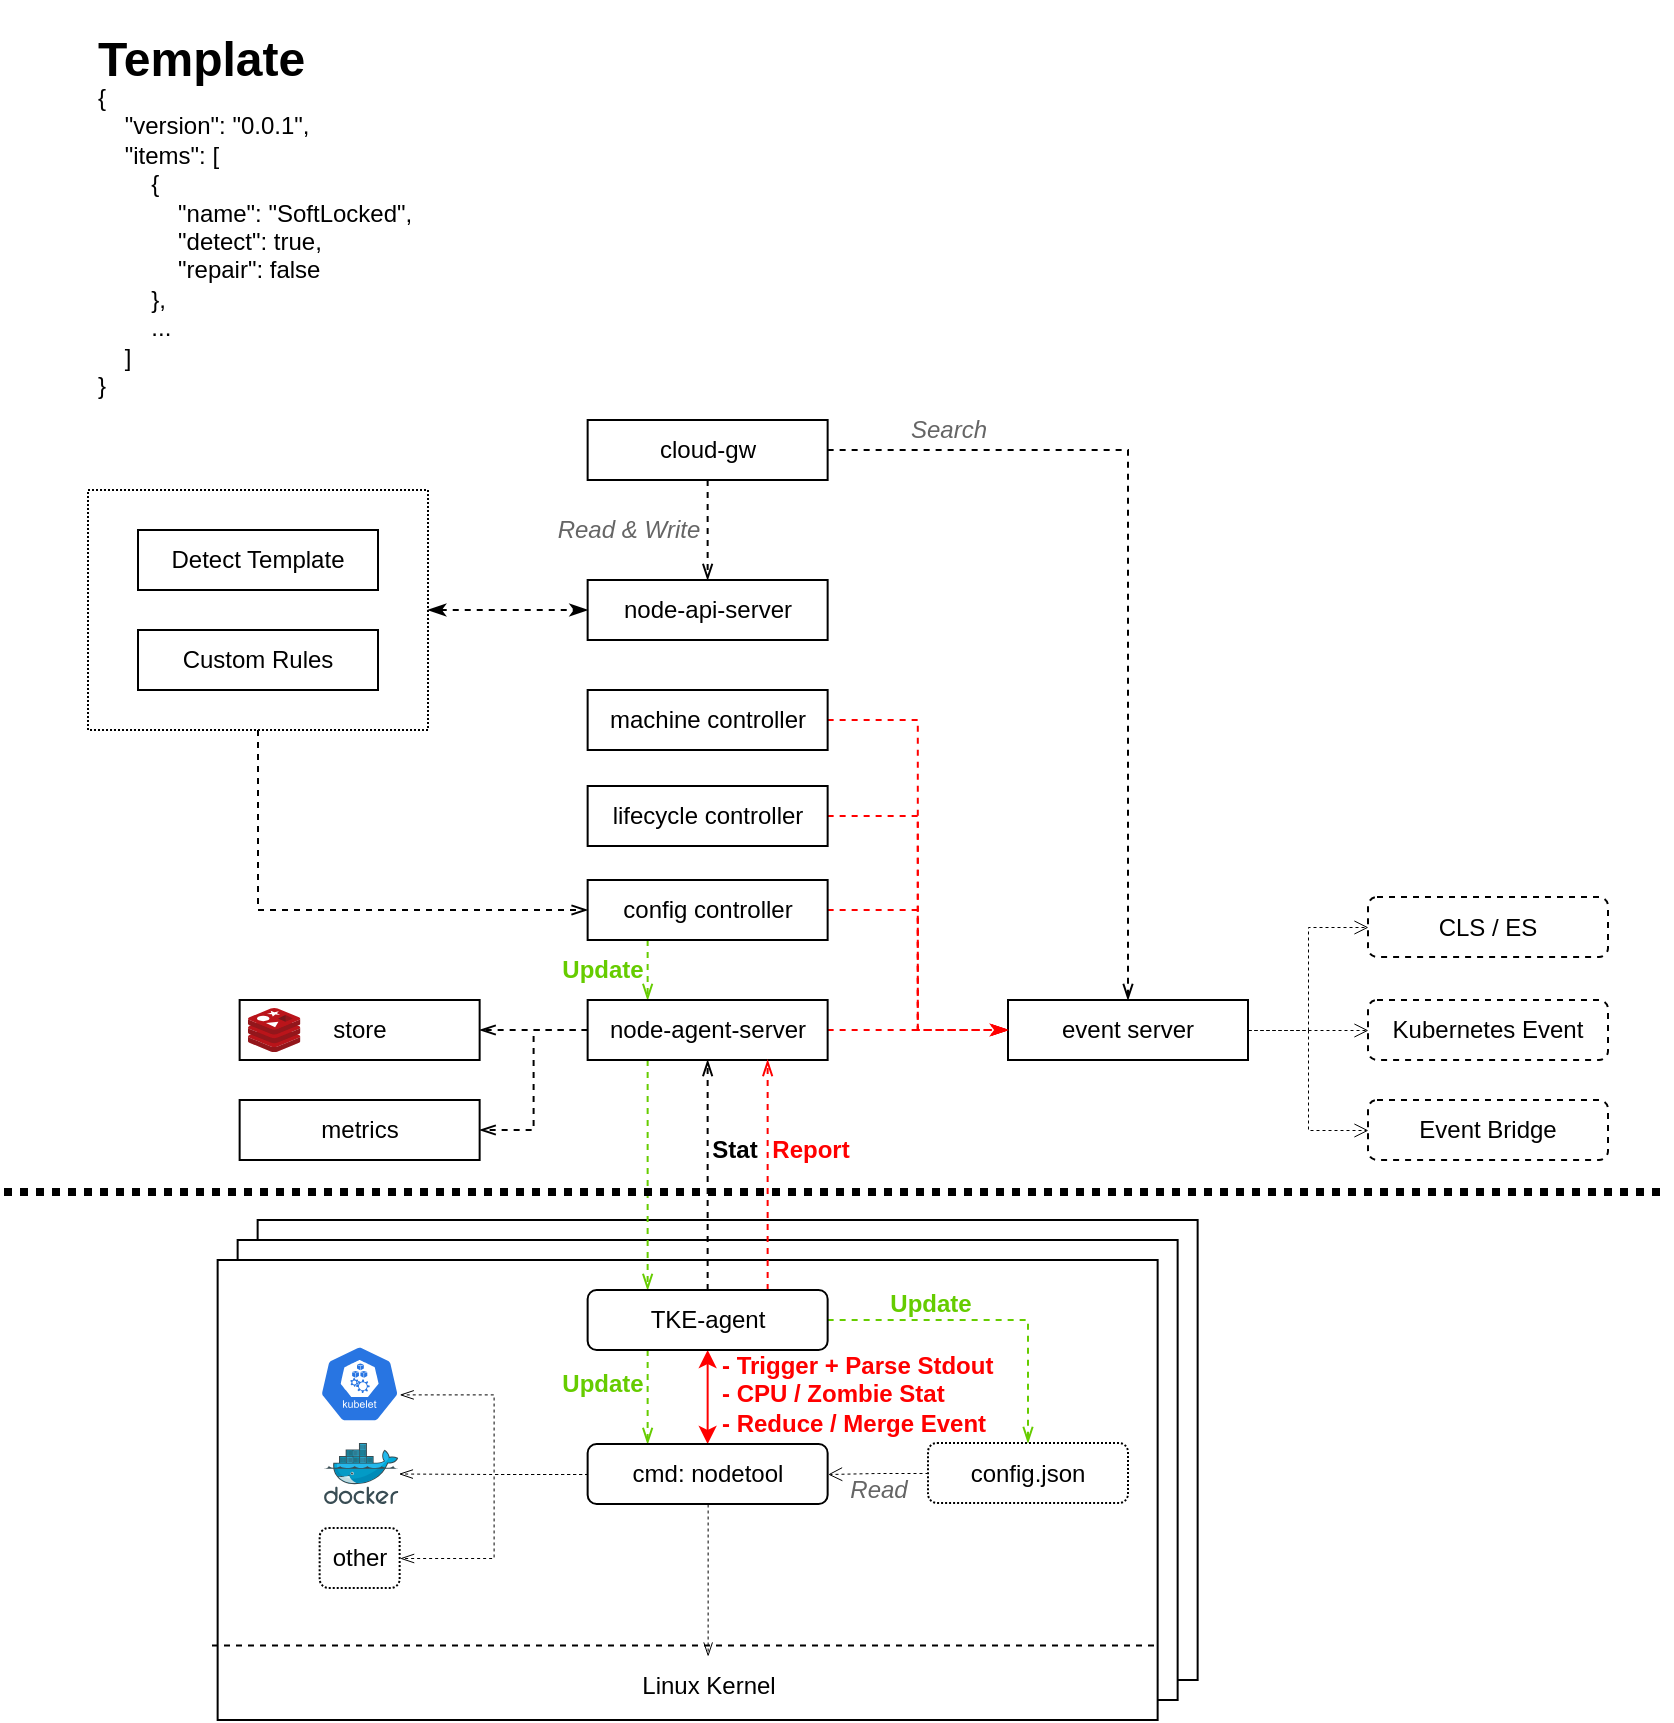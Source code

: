 <mxfile version="20.7.4" type="github">
  <diagram id="f106602c-feb2-e66a-4537-3a34d633f6aa" name="Page-1">
    <mxGraphModel dx="1553" dy="1755" grid="1" gridSize="10" guides="1" tooltips="1" connect="1" arrows="1" fold="1" page="1" pageScale="1" pageWidth="1169" pageHeight="827" background="none" math="0" shadow="0">
      <root>
        <mxCell id="0" />
        <mxCell id="1" parent="0" />
        <mxCell id="E83LfCt-5mSgFqh6B69Y-653" value="" style="whiteSpace=wrap;html=1;" vertex="1" parent="1">
          <mxGeometry x="295.82" y="490" width="470" height="230" as="geometry" />
        </mxCell>
        <mxCell id="E83LfCt-5mSgFqh6B69Y-652" value="" style="whiteSpace=wrap;html=1;" vertex="1" parent="1">
          <mxGeometry x="285.82" y="500" width="470" height="230" as="geometry" />
        </mxCell>
        <mxCell id="E83LfCt-5mSgFqh6B69Y-599" value="" style="whiteSpace=wrap;html=1;" vertex="1" parent="1">
          <mxGeometry x="275.82" y="510" width="470" height="230" as="geometry" />
        </mxCell>
        <mxCell id="E83LfCt-5mSgFqh6B69Y-640" style="edgeStyle=orthogonalEdgeStyle;rounded=0;orthogonalLoop=1;jettySize=auto;html=1;exitX=0.5;exitY=1;exitDx=0;exitDy=0;entryX=0.5;entryY=0;entryDx=0;entryDy=0;dashed=1;strokeColor=#000000;strokeWidth=1;fontFamily=Helvetica;fontSize=12;fontColor=#FF0000;endArrow=openThin;endFill=0;" edge="1" parent="1" source="E83LfCt-5mSgFqh6B69Y-588" target="E83LfCt-5mSgFqh6B69Y-589">
          <mxGeometry relative="1" as="geometry" />
        </mxCell>
        <mxCell id="E83LfCt-5mSgFqh6B69Y-657" style="edgeStyle=orthogonalEdgeStyle;rounded=0;orthogonalLoop=1;jettySize=auto;html=1;exitX=1;exitY=0.5;exitDx=0;exitDy=0;entryX=0.5;entryY=0;entryDx=0;entryDy=0;dashed=1;strokeColor=#000000;strokeWidth=1;fontFamily=Helvetica;fontSize=12;fontColor=#000000;startArrow=none;startFill=0;endArrow=openThin;endFill=0;" edge="1" parent="1" source="E83LfCt-5mSgFqh6B69Y-588" target="E83LfCt-5mSgFqh6B69Y-595">
          <mxGeometry relative="1" as="geometry" />
        </mxCell>
        <mxCell id="E83LfCt-5mSgFqh6B69Y-588" value="cloud-gw" style="whiteSpace=wrap;html=1;" vertex="1" parent="1">
          <mxGeometry x="460.82" y="90" width="120" height="30" as="geometry" />
        </mxCell>
        <mxCell id="E83LfCt-5mSgFqh6B69Y-589" value="node-api-server" style="whiteSpace=wrap;html=1;" vertex="1" parent="1">
          <mxGeometry x="460.82" y="170" width="120" height="30" as="geometry" />
        </mxCell>
        <mxCell id="E83LfCt-5mSgFqh6B69Y-590" value="Detect Template" style="whiteSpace=wrap;html=1;" vertex="1" parent="1">
          <mxGeometry x="236" y="145" width="120" height="30" as="geometry" />
        </mxCell>
        <mxCell id="E83LfCt-5mSgFqh6B69Y-591" value="Custom Rules" style="whiteSpace=wrap;html=1;" vertex="1" parent="1">
          <mxGeometry x="236" y="195" width="120" height="30" as="geometry" />
        </mxCell>
        <mxCell id="E83LfCt-5mSgFqh6B69Y-642" style="edgeStyle=orthogonalEdgeStyle;rounded=0;orthogonalLoop=1;jettySize=auto;html=1;exitX=1;exitY=0.5;exitDx=0;exitDy=0;entryX=0;entryY=0.5;entryDx=0;entryDy=0;dashed=1;strokeColor=#FF0000;strokeWidth=1;fontFamily=Helvetica;fontSize=12;fontColor=#FF0000;endArrow=openThin;endFill=0;fillColor=#f8cecc;" edge="1" parent="1" source="E83LfCt-5mSgFqh6B69Y-592" target="E83LfCt-5mSgFqh6B69Y-595">
          <mxGeometry relative="1" as="geometry" />
        </mxCell>
        <mxCell id="E83LfCt-5mSgFqh6B69Y-592" value="machine controller" style="whiteSpace=wrap;html=1;" vertex="1" parent="1">
          <mxGeometry x="460.82" y="225" width="120" height="30" as="geometry" />
        </mxCell>
        <mxCell id="E83LfCt-5mSgFqh6B69Y-636" style="edgeStyle=orthogonalEdgeStyle;rounded=0;orthogonalLoop=1;jettySize=auto;html=1;exitX=0.25;exitY=1;exitDx=0;exitDy=0;entryX=0.25;entryY=0;entryDx=0;entryDy=0;dashed=1;strokeWidth=1;fontFamily=Helvetica;fontSize=12;fontColor=#FF0000;endArrow=openThin;endFill=0;fillColor=#d5e8d4;strokeColor=#66CC00;" edge="1" parent="1" source="E83LfCt-5mSgFqh6B69Y-593" target="E83LfCt-5mSgFqh6B69Y-594">
          <mxGeometry relative="1" as="geometry" />
        </mxCell>
        <mxCell id="E83LfCt-5mSgFqh6B69Y-643" style="edgeStyle=orthogonalEdgeStyle;rounded=0;orthogonalLoop=1;jettySize=auto;html=1;exitX=1;exitY=0.5;exitDx=0;exitDy=0;dashed=1;strokeColor=#FF0000;strokeWidth=1;fontFamily=Helvetica;fontSize=12;fontColor=#FF0000;endArrow=openThin;endFill=0;entryX=0;entryY=0.5;entryDx=0;entryDy=0;fillColor=#f8cecc;" edge="1" parent="1" source="E83LfCt-5mSgFqh6B69Y-593" target="E83LfCt-5mSgFqh6B69Y-595">
          <mxGeometry relative="1" as="geometry">
            <mxPoint x="671" y="390" as="targetPoint" />
          </mxGeometry>
        </mxCell>
        <mxCell id="E83LfCt-5mSgFqh6B69Y-593" value="config controller" style="whiteSpace=wrap;html=1;" vertex="1" parent="1">
          <mxGeometry x="460.82" y="320" width="120" height="30" as="geometry" />
        </mxCell>
        <mxCell id="E83LfCt-5mSgFqh6B69Y-635" style="edgeStyle=orthogonalEdgeStyle;rounded=0;orthogonalLoop=1;jettySize=auto;html=1;exitX=0.25;exitY=1;exitDx=0;exitDy=0;entryX=0.25;entryY=0;entryDx=0;entryDy=0;strokeWidth=1;fontFamily=Helvetica;fontSize=12;fontColor=#FF0000;endArrow=openThin;endFill=0;fillColor=#d5e8d4;strokeColor=#66CC00;dashed=1;" edge="1" parent="1" source="E83LfCt-5mSgFqh6B69Y-594" target="E83LfCt-5mSgFqh6B69Y-600">
          <mxGeometry relative="1" as="geometry" />
        </mxCell>
        <mxCell id="E83LfCt-5mSgFqh6B69Y-646" style="edgeStyle=orthogonalEdgeStyle;rounded=0;orthogonalLoop=1;jettySize=auto;html=1;exitX=0;exitY=0.5;exitDx=0;exitDy=0;entryX=1;entryY=0.5;entryDx=0;entryDy=0;dashed=1;strokeColor=#000000;strokeWidth=1;fontFamily=Helvetica;fontSize=12;fontColor=#FF0000;endArrow=openThin;endFill=0;" edge="1" parent="1" source="E83LfCt-5mSgFqh6B69Y-594" target="E83LfCt-5mSgFqh6B69Y-631">
          <mxGeometry relative="1" as="geometry" />
        </mxCell>
        <mxCell id="E83LfCt-5mSgFqh6B69Y-649" style="edgeStyle=orthogonalEdgeStyle;rounded=0;orthogonalLoop=1;jettySize=auto;html=1;exitX=0;exitY=0.5;exitDx=0;exitDy=0;entryX=1;entryY=0.5;entryDx=0;entryDy=0;dashed=1;strokeColor=#000000;strokeWidth=1;fontFamily=Helvetica;fontSize=12;fontColor=#FF0000;endArrow=openThin;endFill=0;" edge="1" parent="1" source="E83LfCt-5mSgFqh6B69Y-594" target="E83LfCt-5mSgFqh6B69Y-648">
          <mxGeometry relative="1" as="geometry" />
        </mxCell>
        <mxCell id="E83LfCt-5mSgFqh6B69Y-650" style="edgeStyle=orthogonalEdgeStyle;rounded=0;orthogonalLoop=1;jettySize=auto;html=1;exitX=1;exitY=0.5;exitDx=0;exitDy=0;dashed=1;strokeColor=#FF0000;strokeWidth=1;fontFamily=Helvetica;fontSize=12;fontColor=#FF0000;endArrow=openThin;endFill=0;" edge="1" parent="1" source="E83LfCt-5mSgFqh6B69Y-594">
          <mxGeometry relative="1" as="geometry">
            <mxPoint x="671" y="395" as="targetPoint" />
          </mxGeometry>
        </mxCell>
        <mxCell id="E83LfCt-5mSgFqh6B69Y-594" value="node-agent-server" style="whiteSpace=wrap;html=1;" vertex="1" parent="1">
          <mxGeometry x="460.82" y="380" width="120" height="30" as="geometry" />
        </mxCell>
        <mxCell id="E83LfCt-5mSgFqh6B69Y-617" style="edgeStyle=none;rounded=0;orthogonalLoop=1;jettySize=auto;html=1;exitX=1;exitY=0.5;exitDx=0;exitDy=0;entryX=0;entryY=0.5;entryDx=0;entryDy=0;strokeWidth=0.5;endArrow=open;endFill=0;dashed=1;" edge="1" parent="1" source="E83LfCt-5mSgFqh6B69Y-595" target="E83LfCt-5mSgFqh6B69Y-596">
          <mxGeometry relative="1" as="geometry" />
        </mxCell>
        <mxCell id="E83LfCt-5mSgFqh6B69Y-595" value="event server" style="whiteSpace=wrap;html=1;" vertex="1" parent="1">
          <mxGeometry x="671" y="380" width="120" height="30" as="geometry" />
        </mxCell>
        <mxCell id="E83LfCt-5mSgFqh6B69Y-596" value="Kubernetes Event" style="whiteSpace=wrap;html=1;rounded=1;dashed=1;" vertex="1" parent="1">
          <mxGeometry x="851" y="380" width="120" height="30" as="geometry" />
        </mxCell>
        <mxCell id="E83LfCt-5mSgFqh6B69Y-597" value="Event Bridge" style="whiteSpace=wrap;html=1;dashed=1;strokeWidth=1;rounded=1;" vertex="1" parent="1">
          <mxGeometry x="851" y="430" width="120" height="30" as="geometry" />
        </mxCell>
        <mxCell id="E83LfCt-5mSgFqh6B69Y-598" value="CLS / ES" style="whiteSpace=wrap;html=1;rounded=1;dashed=1;" vertex="1" parent="1">
          <mxGeometry x="851" y="328.5" width="120" height="30" as="geometry" />
        </mxCell>
        <mxCell id="E83LfCt-5mSgFqh6B69Y-624" style="edgeStyle=orthogonalEdgeStyle;rounded=0;orthogonalLoop=1;jettySize=auto;html=1;exitX=0.5;exitY=1;exitDx=0;exitDy=0;entryX=0.5;entryY=0;entryDx=0;entryDy=0;strokeWidth=1;endArrow=classic;endFill=1;startArrow=classic;startFill=1;strokeColor=#FF0000;" edge="1" parent="1" source="E83LfCt-5mSgFqh6B69Y-600" target="E83LfCt-5mSgFqh6B69Y-609">
          <mxGeometry relative="1" as="geometry" />
        </mxCell>
        <mxCell id="E83LfCt-5mSgFqh6B69Y-625" style="edgeStyle=orthogonalEdgeStyle;rounded=0;orthogonalLoop=1;jettySize=auto;html=1;exitX=0.25;exitY=1;exitDx=0;exitDy=0;entryX=0.25;entryY=0;entryDx=0;entryDy=0;strokeWidth=1;endArrow=openThin;endFill=0;dashed=1;fillColor=#d5e8d4;strokeColor=#66CC00;" edge="1" parent="1" source="E83LfCt-5mSgFqh6B69Y-600" target="E83LfCt-5mSgFqh6B69Y-609">
          <mxGeometry relative="1" as="geometry" />
        </mxCell>
        <mxCell id="E83LfCt-5mSgFqh6B69Y-626" style="edgeStyle=orthogonalEdgeStyle;rounded=0;orthogonalLoop=1;jettySize=auto;html=1;exitX=1;exitY=0.5;exitDx=0;exitDy=0;entryX=0.5;entryY=0;entryDx=0;entryDy=0;dashed=1;strokeWidth=1;endArrow=openThin;endFill=0;fillColor=#d5e8d4;strokeColor=#66CC00;" edge="1" parent="1" source="E83LfCt-5mSgFqh6B69Y-600" target="E83LfCt-5mSgFqh6B69Y-610">
          <mxGeometry relative="1" as="geometry" />
        </mxCell>
        <mxCell id="E83LfCt-5mSgFqh6B69Y-644" style="edgeStyle=orthogonalEdgeStyle;rounded=0;orthogonalLoop=1;jettySize=auto;html=1;exitX=0.75;exitY=0;exitDx=0;exitDy=0;entryX=0.75;entryY=1;entryDx=0;entryDy=0;dashed=1;strokeColor=#FF0000;strokeWidth=1;fontFamily=Helvetica;fontSize=12;fontColor=#FF0000;endArrow=openThin;endFill=0;fillColor=#f8cecc;" edge="1" parent="1" source="E83LfCt-5mSgFqh6B69Y-600" target="E83LfCt-5mSgFqh6B69Y-594">
          <mxGeometry relative="1" as="geometry" />
        </mxCell>
        <mxCell id="E83LfCt-5mSgFqh6B69Y-645" style="edgeStyle=orthogonalEdgeStyle;rounded=0;orthogonalLoop=1;jettySize=auto;html=1;exitX=0.5;exitY=0;exitDx=0;exitDy=0;entryX=0.5;entryY=1;entryDx=0;entryDy=0;dashed=1;strokeColor=#000000;strokeWidth=1;fontFamily=Helvetica;fontSize=12;fontColor=#FF0000;endArrow=openThin;endFill=0;" edge="1" parent="1" source="E83LfCt-5mSgFqh6B69Y-600" target="E83LfCt-5mSgFqh6B69Y-594">
          <mxGeometry relative="1" as="geometry" />
        </mxCell>
        <mxCell id="E83LfCt-5mSgFqh6B69Y-600" value="TKE-agent" style="whiteSpace=wrap;html=1;rounded=1;" vertex="1" parent="1">
          <mxGeometry x="460.82" y="525" width="120" height="30" as="geometry" />
        </mxCell>
        <mxCell id="E83LfCt-5mSgFqh6B69Y-601" value="" style="sketch=0;html=1;dashed=0;whitespace=wrap;fillColor=#2875E2;strokeColor=#ffffff;points=[[0.005,0.63,0],[0.1,0.2,0],[0.9,0.2,0],[0.5,0,0],[0.995,0.63,0],[0.72,0.99,0],[0.5,1,0],[0.28,0.99,0]];verticalLabelPosition=bottom;align=center;verticalAlign=top;shape=mxgraph.kubernetes.icon;prIcon=kubelet" vertex="1" parent="1">
          <mxGeometry x="326.82" y="552" width="40" height="40" as="geometry" />
        </mxCell>
        <mxCell id="E83LfCt-5mSgFqh6B69Y-602" value="" style="sketch=0;aspect=fixed;html=1;points=[];align=center;image;fontSize=12;image=img/lib/mscae/Docker.svg;" vertex="1" parent="1">
          <mxGeometry x="329.02" y="601.5" width="37.19" height="30.5" as="geometry" />
        </mxCell>
        <mxCell id="E83LfCt-5mSgFqh6B69Y-606" style="edgeStyle=none;rounded=0;orthogonalLoop=1;jettySize=auto;html=1;exitX=0;exitY=0.75;exitDx=0;exitDy=0;" edge="1" parent="1" source="E83LfCt-5mSgFqh6B69Y-599" target="E83LfCt-5mSgFqh6B69Y-599">
          <mxGeometry relative="1" as="geometry" />
        </mxCell>
        <mxCell id="E83LfCt-5mSgFqh6B69Y-607" style="edgeStyle=none;rounded=0;orthogonalLoop=1;jettySize=auto;html=1;exitX=-0.006;exitY=0.838;exitDx=0;exitDy=0;entryX=0.998;entryY=0.838;entryDx=0;entryDy=0;endArrow=none;endFill=0;dashed=1;strokeWidth=1;entryPerimeter=0;exitPerimeter=0;" edge="1" parent="1" source="E83LfCt-5mSgFqh6B69Y-599" target="E83LfCt-5mSgFqh6B69Y-599">
          <mxGeometry relative="1" as="geometry" />
        </mxCell>
        <mxCell id="E83LfCt-5mSgFqh6B69Y-608" value="Linux Kernel" style="text;html=1;align=center;verticalAlign=middle;resizable=0;points=[];autosize=1;strokeColor=none;fillColor=none;" vertex="1" parent="1">
          <mxGeometry x="475.82" y="708" width="90" height="30" as="geometry" />
        </mxCell>
        <mxCell id="E83LfCt-5mSgFqh6B69Y-620" style="edgeStyle=orthogonalEdgeStyle;rounded=0;orthogonalLoop=1;jettySize=auto;html=1;exitX=0;exitY=0.5;exitDx=0;exitDy=0;entryX=0.995;entryY=0.63;entryDx=0;entryDy=0;entryPerimeter=0;strokeWidth=0.5;endArrow=openThin;endFill=0;dashed=1;" edge="1" parent="1" source="E83LfCt-5mSgFqh6B69Y-609" target="E83LfCt-5mSgFqh6B69Y-601">
          <mxGeometry relative="1" as="geometry" />
        </mxCell>
        <mxCell id="E83LfCt-5mSgFqh6B69Y-621" style="edgeStyle=orthogonalEdgeStyle;rounded=0;orthogonalLoop=1;jettySize=auto;html=1;exitX=0;exitY=0.5;exitDx=0;exitDy=0;strokeWidth=0.5;endArrow=openThin;endFill=0;dashed=1;" edge="1" parent="1" source="E83LfCt-5mSgFqh6B69Y-609" target="E83LfCt-5mSgFqh6B69Y-602">
          <mxGeometry relative="1" as="geometry" />
        </mxCell>
        <mxCell id="E83LfCt-5mSgFqh6B69Y-622" style="edgeStyle=orthogonalEdgeStyle;rounded=0;orthogonalLoop=1;jettySize=auto;html=1;exitX=0;exitY=0.5;exitDx=0;exitDy=0;entryX=1;entryY=0.5;entryDx=0;entryDy=0;strokeWidth=0.5;endArrow=openThin;endFill=0;dashed=1;" edge="1" parent="1" source="E83LfCt-5mSgFqh6B69Y-609" target="E83LfCt-5mSgFqh6B69Y-616">
          <mxGeometry relative="1" as="geometry" />
        </mxCell>
        <mxCell id="E83LfCt-5mSgFqh6B69Y-609" value="cmd: nodetool" style="whiteSpace=wrap;html=1;rounded=1;" vertex="1" parent="1">
          <mxGeometry x="460.82" y="602" width="120" height="30" as="geometry" />
        </mxCell>
        <mxCell id="E83LfCt-5mSgFqh6B69Y-629" style="edgeStyle=orthogonalEdgeStyle;rounded=0;orthogonalLoop=1;jettySize=auto;html=1;exitX=0;exitY=0.5;exitDx=0;exitDy=0;entryX=1;entryY=0.5;entryDx=0;entryDy=0;dashed=1;strokeWidth=0.5;endArrow=open;endFill=0;" edge="1" parent="1" source="E83LfCt-5mSgFqh6B69Y-610" target="E83LfCt-5mSgFqh6B69Y-609">
          <mxGeometry relative="1" as="geometry" />
        </mxCell>
        <mxCell id="E83LfCt-5mSgFqh6B69Y-610" value="config.json" style="whiteSpace=wrap;html=1;rounded=1;glass=0;shadow=0;dashed=1;dashPattern=1 1;" vertex="1" parent="1">
          <mxGeometry x="631" y="601.5" width="100" height="30" as="geometry" />
        </mxCell>
        <mxCell id="E83LfCt-5mSgFqh6B69Y-616" value="other" style="whiteSpace=wrap;html=1;dashed=1;dashPattern=1 1;rounded=1;" vertex="1" parent="1">
          <mxGeometry x="326.82" y="644" width="40" height="30" as="geometry" />
        </mxCell>
        <mxCell id="E83LfCt-5mSgFqh6B69Y-618" style="edgeStyle=orthogonalEdgeStyle;rounded=0;orthogonalLoop=1;jettySize=auto;html=1;exitX=1;exitY=0.5;exitDx=0;exitDy=0;entryX=0;entryY=0.5;entryDx=0;entryDy=0;strokeWidth=0.5;endArrow=open;endFill=0;dashed=1;" edge="1" parent="1" source="E83LfCt-5mSgFqh6B69Y-595" target="E83LfCt-5mSgFqh6B69Y-598">
          <mxGeometry relative="1" as="geometry">
            <mxPoint x="781" y="405" as="sourcePoint" />
            <mxPoint x="861" y="405" as="targetPoint" />
          </mxGeometry>
        </mxCell>
        <mxCell id="E83LfCt-5mSgFqh6B69Y-619" style="edgeStyle=orthogonalEdgeStyle;rounded=0;orthogonalLoop=1;jettySize=auto;html=1;exitX=1;exitY=0.5;exitDx=0;exitDy=0;entryX=0;entryY=0.5;entryDx=0;entryDy=0;strokeWidth=0.5;endArrow=open;endFill=0;dashed=1;" edge="1" parent="1" source="E83LfCt-5mSgFqh6B69Y-595" target="E83LfCt-5mSgFqh6B69Y-597">
          <mxGeometry relative="1" as="geometry">
            <mxPoint x="781" y="405" as="sourcePoint" />
            <mxPoint x="861" y="345" as="targetPoint" />
          </mxGeometry>
        </mxCell>
        <mxCell id="E83LfCt-5mSgFqh6B69Y-623" style="edgeStyle=orthogonalEdgeStyle;rounded=0;orthogonalLoop=1;jettySize=auto;html=1;exitX=0.5;exitY=1;exitDx=0;exitDy=0;strokeWidth=0.5;endArrow=openThin;endFill=0;dashed=1;" edge="1" parent="1" source="E83LfCt-5mSgFqh6B69Y-609" target="E83LfCt-5mSgFqh6B69Y-608">
          <mxGeometry relative="1" as="geometry">
            <mxPoint x="485.82" y="615.5" as="sourcePoint" />
            <mxPoint x="520.82" y="700" as="targetPoint" />
          </mxGeometry>
        </mxCell>
        <mxCell id="E83LfCt-5mSgFqh6B69Y-627" value="- Trigger + Parse Stdout&lt;br&gt;- CPU / Zombie Stat&lt;br&gt;- Reduce / Merge Event" style="text;html=1;align=left;verticalAlign=middle;resizable=0;points=[];autosize=1;strokeColor=none;fillColor=none;rounded=1;shadow=0;glass=0;dashed=1;dashPattern=1 1;sketch=0;strokeWidth=1;fontStyle=1;fontColor=#FF0000;fontSize=12;" vertex="1" parent="1">
          <mxGeometry x="526" y="547" width="160" height="60" as="geometry" />
        </mxCell>
        <mxCell id="E83LfCt-5mSgFqh6B69Y-630" value="Read" style="text;html=1;align=center;verticalAlign=middle;resizable=0;points=[];autosize=1;strokeColor=none;fillColor=none;rounded=1;shadow=0;glass=0;dashed=1;dashPattern=1 1;sketch=0;strokeWidth=1;fontStyle=2;textOpacity=60;" vertex="1" parent="1">
          <mxGeometry x="581" y="610" width="50" height="30" as="geometry" />
        </mxCell>
        <mxCell id="E83LfCt-5mSgFqh6B69Y-631" value="store" style="whiteSpace=wrap;html=1;" vertex="1" parent="1">
          <mxGeometry x="286.82" y="380" width="120" height="30" as="geometry" />
        </mxCell>
        <mxCell id="E83LfCt-5mSgFqh6B69Y-633" value="" style="line;strokeWidth=4;html=1;perimeter=backbonePerimeter;points=[];outlineConnect=0;rounded=1;shadow=0;glass=0;dashed=1;dashPattern=1 1;sketch=0;fontFamily=Helvetica;fontSize=12;fontColor=#FF0000;fillColor=none;gradientColor=none;" vertex="1" parent="1">
          <mxGeometry x="169" y="471" width="832" height="10" as="geometry" />
        </mxCell>
        <mxCell id="E83LfCt-5mSgFqh6B69Y-647" value="" style="sketch=0;aspect=fixed;html=1;points=[];align=center;image;fontSize=12;image=img/lib/mscae/Cache_Redis_Product.svg;rounded=1;shadow=0;glass=0;dashed=1;dashPattern=1 1;strokeWidth=1;fontFamily=Helvetica;fontColor=#FF0000;fillColor=none;gradientColor=none;" vertex="1" parent="1">
          <mxGeometry x="291" y="384" width="26.19" height="22" as="geometry" />
        </mxCell>
        <mxCell id="E83LfCt-5mSgFqh6B69Y-648" value="metrics" style="whiteSpace=wrap;html=1;" vertex="1" parent="1">
          <mxGeometry x="286.82" y="430" width="120" height="30" as="geometry" />
        </mxCell>
        <mxCell id="E83LfCt-5mSgFqh6B69Y-651" value="Update" style="text;html=1;align=center;verticalAlign=middle;resizable=0;points=[];autosize=1;strokeColor=none;fillColor=none;rounded=1;shadow=0;glass=0;dashed=1;dashPattern=1 1;sketch=0;strokeWidth=1;fontStyle=1;fontColor=#66CC00;fontSize=12;" vertex="1" parent="1">
          <mxGeometry x="438" y="557" width="60" height="30" as="geometry" />
        </mxCell>
        <mxCell id="E83LfCt-5mSgFqh6B69Y-654" value="Report" style="text;html=1;align=center;verticalAlign=middle;resizable=0;points=[];autosize=1;strokeColor=none;fillColor=none;rounded=1;shadow=0;glass=0;dashed=1;dashPattern=1 1;sketch=0;strokeWidth=1;fontStyle=1;fontColor=#FF0000;fontSize=12;" vertex="1" parent="1">
          <mxGeometry x="542" y="440" width="60" height="30" as="geometry" />
        </mxCell>
        <mxCell id="E83LfCt-5mSgFqh6B69Y-655" value="Update" style="text;html=1;align=center;verticalAlign=middle;resizable=0;points=[];autosize=1;strokeColor=none;fillColor=none;rounded=1;shadow=0;glass=0;dashed=1;dashPattern=1 1;sketch=0;strokeWidth=1;fontStyle=1;fontColor=#66CC00;fontSize=12;" vertex="1" parent="1">
          <mxGeometry x="602" y="517" width="60" height="30" as="geometry" />
        </mxCell>
        <mxCell id="E83LfCt-5mSgFqh6B69Y-656" value="Stat" style="text;html=1;align=center;verticalAlign=middle;resizable=0;points=[];autosize=1;strokeColor=none;fillColor=none;rounded=1;shadow=0;glass=0;dashed=1;dashPattern=1 1;sketch=0;strokeWidth=1;fontStyle=1;fontColor=#000000;fontSize=12;" vertex="1" parent="1">
          <mxGeometry x="508.82" y="440" width="50" height="30" as="geometry" />
        </mxCell>
        <mxCell id="E83LfCt-5mSgFqh6B69Y-658" value="Search" style="text;html=1;align=center;verticalAlign=middle;resizable=0;points=[];autosize=1;strokeColor=none;fillColor=none;rounded=1;shadow=0;glass=0;dashed=1;dashPattern=1 1;sketch=0;strokeWidth=1;fontStyle=2;textOpacity=60;" vertex="1" parent="1">
          <mxGeometry x="611" y="80" width="60" height="30" as="geometry" />
        </mxCell>
        <mxCell id="E83LfCt-5mSgFqh6B69Y-659" value="Read &amp;amp; Write" style="text;html=1;align=center;verticalAlign=middle;resizable=0;points=[];autosize=1;strokeColor=none;fillColor=none;rounded=1;shadow=0;glass=0;dashed=1;dashPattern=1 1;sketch=0;strokeWidth=1;fontStyle=2;textOpacity=60;" vertex="1" parent="1">
          <mxGeometry x="436" y="130" width="90" height="30" as="geometry" />
        </mxCell>
        <mxCell id="E83LfCt-5mSgFqh6B69Y-662" style="edgeStyle=orthogonalEdgeStyle;rounded=0;orthogonalLoop=1;jettySize=auto;html=1;exitX=1;exitY=0.5;exitDx=0;exitDy=0;entryX=0;entryY=0.5;entryDx=0;entryDy=0;dashed=1;strokeColor=#000000;strokeWidth=1;fontFamily=Helvetica;fontSize=12;fontColor=#000000;startArrow=classicThin;startFill=1;endArrow=classicThin;endFill=1;" edge="1" parent="1" source="E83LfCt-5mSgFqh6B69Y-661" target="E83LfCt-5mSgFqh6B69Y-589">
          <mxGeometry relative="1" as="geometry" />
        </mxCell>
        <mxCell id="E83LfCt-5mSgFqh6B69Y-664" style="edgeStyle=orthogonalEdgeStyle;rounded=0;orthogonalLoop=1;jettySize=auto;html=1;exitX=0.5;exitY=1;exitDx=0;exitDy=0;entryX=0;entryY=0.5;entryDx=0;entryDy=0;dashed=1;strokeColor=#000000;strokeWidth=1;fontFamily=Helvetica;fontSize=12;fontColor=#000000;startArrow=none;startFill=0;endArrow=openThin;endFill=0;" edge="1" parent="1" source="E83LfCt-5mSgFqh6B69Y-661" target="E83LfCt-5mSgFqh6B69Y-593">
          <mxGeometry relative="1" as="geometry" />
        </mxCell>
        <mxCell id="E83LfCt-5mSgFqh6B69Y-661" value="" style="rounded=0;whiteSpace=wrap;html=1;shadow=0;glass=0;dashed=1;dashPattern=1 1;sketch=0;strokeWidth=1;fontFamily=Helvetica;fontSize=12;fontColor=#000000;fillColor=none;gradientColor=none;" vertex="1" parent="1">
          <mxGeometry x="211" y="125" width="170" height="120" as="geometry" />
        </mxCell>
        <mxCell id="E83LfCt-5mSgFqh6B69Y-665" value="Update" style="text;html=1;align=center;verticalAlign=middle;resizable=0;points=[];autosize=1;strokeColor=none;fillColor=none;rounded=1;shadow=0;glass=0;dashed=1;dashPattern=1 1;sketch=0;strokeWidth=1;fontStyle=1;fontColor=#66CC00;fontSize=12;" vertex="1" parent="1">
          <mxGeometry x="438" y="350" width="60" height="30" as="geometry" />
        </mxCell>
        <mxCell id="E83LfCt-5mSgFqh6B69Y-667" value="{&#xa;    &quot;version&quot;: &quot;0.0.1&quot;,  &#xa;    &quot;items&quot;: [&#xa;        {&#xa;            &quot;name&quot;: &quot;SoftLocked&quot;,&#xa;            &quot;detect&quot;: true, &#xa;            &quot;repair&quot;: false&#xa;        },&#xa;        ...&#xa;    ]&#xa;}" style="text;strokeColor=none;fillColor=none;spacing=5;spacingTop=-20;whiteSpace=wrap;overflow=hidden;rounded=0;shadow=0;glass=0;dashed=1;dashPattern=1 1;sketch=0;strokeWidth=1;fontFamily=Helvetica;fontSize=12;fontColor=#000000;" vertex="1" parent="1">
          <mxGeometry x="211" y="-68" width="210" height="170" as="geometry" />
        </mxCell>
        <mxCell id="E83LfCt-5mSgFqh6B69Y-668" value="&lt;h1&gt;Template&lt;/h1&gt;" style="text;html=1;strokeColor=none;fillColor=none;spacing=5;spacingTop=-20;whiteSpace=wrap;overflow=hidden;rounded=0;shadow=0;glass=0;dashed=1;dashPattern=1 1;sketch=0;strokeWidth=1;fontFamily=Helvetica;fontSize=12;fontColor=#000000;" vertex="1" parent="1">
          <mxGeometry x="211" y="-110" width="190" height="120" as="geometry" />
        </mxCell>
        <mxCell id="E83LfCt-5mSgFqh6B69Y-671" style="edgeStyle=orthogonalEdgeStyle;rounded=0;orthogonalLoop=1;jettySize=auto;html=1;exitX=1;exitY=0.5;exitDx=0;exitDy=0;entryX=0;entryY=0.5;entryDx=0;entryDy=0;dashed=1;strokeColor=#FF0000;strokeWidth=1;fontFamily=Helvetica;fontSize=12;fontColor=#000000;startArrow=none;startFill=0;endArrow=classicThin;endFill=1;" edge="1" parent="1" source="E83LfCt-5mSgFqh6B69Y-670" target="E83LfCt-5mSgFqh6B69Y-595">
          <mxGeometry relative="1" as="geometry" />
        </mxCell>
        <mxCell id="E83LfCt-5mSgFqh6B69Y-670" value="lifecycle controller" style="whiteSpace=wrap;html=1;" vertex="1" parent="1">
          <mxGeometry x="460.82" y="273" width="120" height="30" as="geometry" />
        </mxCell>
      </root>
    </mxGraphModel>
  </diagram>
</mxfile>
